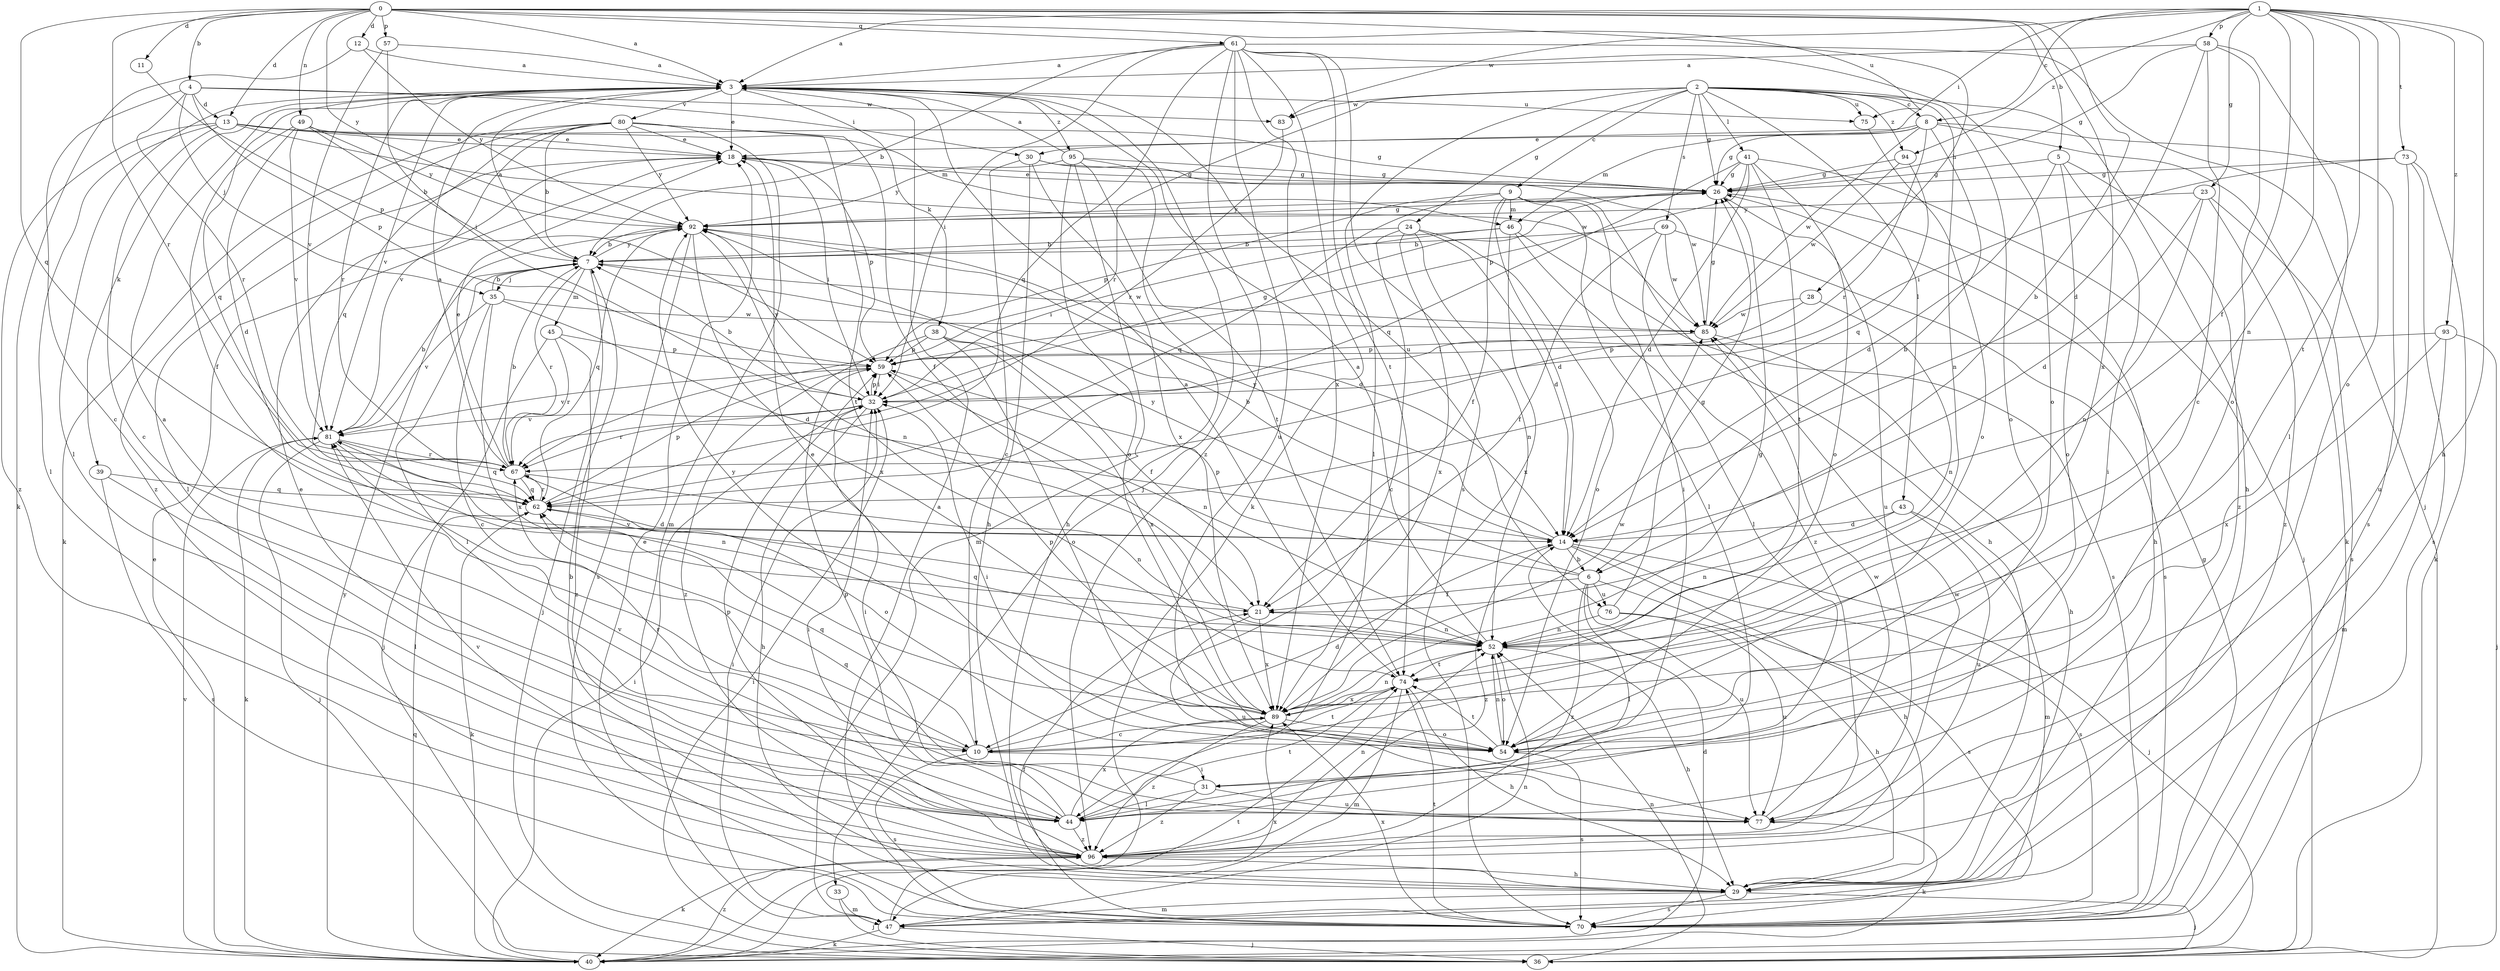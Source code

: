 strict digraph  {
0;
1;
2;
3;
4;
5;
6;
7;
8;
9;
10;
11;
12;
13;
14;
18;
21;
23;
24;
26;
28;
29;
30;
31;
32;
33;
35;
36;
38;
39;
40;
41;
43;
44;
45;
46;
47;
49;
52;
54;
57;
58;
59;
61;
62;
67;
69;
70;
73;
74;
75;
76;
77;
80;
81;
83;
85;
89;
92;
93;
94;
95;
96;
0 -> 3  [label=a];
0 -> 4  [label=b];
0 -> 5  [label=b];
0 -> 6  [label=b];
0 -> 11  [label=d];
0 -> 12  [label=d];
0 -> 13  [label=d];
0 -> 28  [label=h];
0 -> 49  [label=n];
0 -> 57  [label=p];
0 -> 61  [label=q];
0 -> 62  [label=q];
0 -> 67  [label=r];
0 -> 75  [label=u];
0 -> 89  [label=x];
0 -> 92  [label=y];
1 -> 3  [label=a];
1 -> 8  [label=c];
1 -> 21  [label=f];
1 -> 23  [label=g];
1 -> 29  [label=h];
1 -> 30  [label=i];
1 -> 52  [label=n];
1 -> 54  [label=o];
1 -> 58  [label=p];
1 -> 73  [label=t];
1 -> 74  [label=t];
1 -> 83  [label=w];
1 -> 93  [label=z];
1 -> 94  [label=z];
2 -> 8  [label=c];
2 -> 9  [label=c];
2 -> 24  [label=g];
2 -> 26  [label=g];
2 -> 29  [label=h];
2 -> 41  [label=l];
2 -> 43  [label=l];
2 -> 44  [label=l];
2 -> 52  [label=n];
2 -> 54  [label=o];
2 -> 67  [label=r];
2 -> 69  [label=s];
2 -> 75  [label=u];
2 -> 83  [label=w];
2 -> 94  [label=z];
3 -> 18  [label=e];
3 -> 33  [label=j];
3 -> 38  [label=k];
3 -> 39  [label=k];
3 -> 44  [label=l];
3 -> 62  [label=q];
3 -> 67  [label=r];
3 -> 75  [label=u];
3 -> 76  [label=u];
3 -> 80  [label=v];
3 -> 81  [label=v];
3 -> 95  [label=z];
4 -> 10  [label=c];
4 -> 13  [label=d];
4 -> 30  [label=i];
4 -> 35  [label=j];
4 -> 59  [label=p];
4 -> 67  [label=r];
4 -> 83  [label=w];
5 -> 14  [label=d];
5 -> 26  [label=g];
5 -> 31  [label=i];
5 -> 54  [label=o];
5 -> 96  [label=z];
6 -> 21  [label=f];
6 -> 44  [label=l];
6 -> 59  [label=p];
6 -> 70  [label=s];
6 -> 76  [label=u];
6 -> 77  [label=u];
6 -> 92  [label=y];
6 -> 96  [label=z];
7 -> 3  [label=a];
7 -> 35  [label=j];
7 -> 36  [label=j];
7 -> 44  [label=l];
7 -> 45  [label=m];
7 -> 67  [label=r];
7 -> 85  [label=w];
7 -> 92  [label=y];
8 -> 6  [label=b];
8 -> 18  [label=e];
8 -> 26  [label=g];
8 -> 40  [label=k];
8 -> 46  [label=m];
8 -> 67  [label=r];
8 -> 70  [label=s];
8 -> 85  [label=w];
9 -> 14  [label=d];
9 -> 21  [label=f];
9 -> 29  [label=h];
9 -> 31  [label=i];
9 -> 44  [label=l];
9 -> 46  [label=m];
9 -> 59  [label=p];
9 -> 62  [label=q];
10 -> 3  [label=a];
10 -> 14  [label=d];
10 -> 31  [label=i];
10 -> 62  [label=q];
10 -> 70  [label=s];
10 -> 74  [label=t];
11 -> 59  [label=p];
12 -> 3  [label=a];
12 -> 40  [label=k];
12 -> 92  [label=y];
13 -> 10  [label=c];
13 -> 18  [label=e];
13 -> 26  [label=g];
13 -> 44  [label=l];
13 -> 46  [label=m];
13 -> 85  [label=w];
13 -> 96  [label=z];
14 -> 6  [label=b];
14 -> 7  [label=b];
14 -> 29  [label=h];
14 -> 36  [label=j];
14 -> 70  [label=s];
14 -> 92  [label=y];
14 -> 96  [label=z];
18 -> 26  [label=g];
18 -> 32  [label=i];
18 -> 44  [label=l];
18 -> 59  [label=p];
21 -> 52  [label=n];
21 -> 77  [label=u];
21 -> 81  [label=v];
21 -> 89  [label=x];
23 -> 14  [label=d];
23 -> 52  [label=n];
23 -> 70  [label=s];
23 -> 92  [label=y];
23 -> 96  [label=z];
24 -> 7  [label=b];
24 -> 10  [label=c];
24 -> 14  [label=d];
24 -> 52  [label=n];
24 -> 54  [label=o];
24 -> 89  [label=x];
26 -> 18  [label=e];
26 -> 29  [label=h];
26 -> 77  [label=u];
26 -> 92  [label=y];
28 -> 32  [label=i];
28 -> 52  [label=n];
28 -> 85  [label=w];
29 -> 7  [label=b];
29 -> 36  [label=j];
29 -> 47  [label=m];
29 -> 70  [label=s];
30 -> 10  [label=c];
30 -> 26  [label=g];
30 -> 29  [label=h];
30 -> 85  [label=w];
30 -> 89  [label=x];
31 -> 44  [label=l];
31 -> 67  [label=r];
31 -> 77  [label=u];
31 -> 96  [label=z];
32 -> 7  [label=b];
32 -> 26  [label=g];
32 -> 29  [label=h];
32 -> 59  [label=p];
32 -> 67  [label=r];
32 -> 81  [label=v];
32 -> 92  [label=y];
33 -> 36  [label=j];
33 -> 47  [label=m];
35 -> 7  [label=b];
35 -> 10  [label=c];
35 -> 14  [label=d];
35 -> 81  [label=v];
35 -> 85  [label=w];
35 -> 89  [label=x];
36 -> 32  [label=i];
36 -> 52  [label=n];
38 -> 21  [label=f];
38 -> 54  [label=o];
38 -> 59  [label=p];
38 -> 89  [label=x];
38 -> 96  [label=z];
39 -> 44  [label=l];
39 -> 62  [label=q];
39 -> 70  [label=s];
40 -> 14  [label=d];
40 -> 18  [label=e];
40 -> 32  [label=i];
40 -> 62  [label=q];
40 -> 74  [label=t];
40 -> 81  [label=v];
40 -> 92  [label=y];
40 -> 96  [label=z];
41 -> 14  [label=d];
41 -> 26  [label=g];
41 -> 36  [label=j];
41 -> 54  [label=o];
41 -> 59  [label=p];
41 -> 62  [label=q];
41 -> 74  [label=t];
43 -> 14  [label=d];
43 -> 47  [label=m];
43 -> 52  [label=n];
43 -> 77  [label=u];
44 -> 18  [label=e];
44 -> 32  [label=i];
44 -> 59  [label=p];
44 -> 74  [label=t];
44 -> 89  [label=x];
44 -> 96  [label=z];
45 -> 36  [label=j];
45 -> 59  [label=p];
45 -> 67  [label=r];
45 -> 96  [label=z];
46 -> 7  [label=b];
46 -> 32  [label=i];
46 -> 44  [label=l];
46 -> 70  [label=s];
46 -> 89  [label=x];
47 -> 32  [label=i];
47 -> 36  [label=j];
47 -> 40  [label=k];
47 -> 52  [label=n];
47 -> 89  [label=x];
49 -> 7  [label=b];
49 -> 14  [label=d];
49 -> 18  [label=e];
49 -> 21  [label=f];
49 -> 81  [label=v];
49 -> 92  [label=y];
52 -> 3  [label=a];
52 -> 29  [label=h];
52 -> 54  [label=o];
52 -> 62  [label=q];
52 -> 74  [label=t];
54 -> 18  [label=e];
54 -> 32  [label=i];
54 -> 52  [label=n];
54 -> 70  [label=s];
54 -> 74  [label=t];
57 -> 3  [label=a];
57 -> 32  [label=i];
57 -> 81  [label=v];
58 -> 3  [label=a];
58 -> 10  [label=c];
58 -> 14  [label=d];
58 -> 26  [label=g];
58 -> 44  [label=l];
58 -> 54  [label=o];
59 -> 32  [label=i];
59 -> 52  [label=n];
59 -> 81  [label=v];
61 -> 3  [label=a];
61 -> 7  [label=b];
61 -> 32  [label=i];
61 -> 36  [label=j];
61 -> 40  [label=k];
61 -> 54  [label=o];
61 -> 62  [label=q];
61 -> 70  [label=s];
61 -> 74  [label=t];
61 -> 77  [label=u];
61 -> 89  [label=x];
61 -> 96  [label=z];
62 -> 14  [label=d];
62 -> 40  [label=k];
62 -> 59  [label=p];
62 -> 67  [label=r];
67 -> 3  [label=a];
67 -> 7  [label=b];
67 -> 18  [label=e];
67 -> 52  [label=n];
67 -> 54  [label=o];
67 -> 62  [label=q];
69 -> 7  [label=b];
69 -> 21  [label=f];
69 -> 70  [label=s];
69 -> 85  [label=w];
69 -> 96  [label=z];
70 -> 3  [label=a];
70 -> 18  [label=e];
70 -> 21  [label=f];
70 -> 26  [label=g];
70 -> 74  [label=t];
70 -> 89  [label=x];
73 -> 26  [label=g];
73 -> 32  [label=i];
73 -> 40  [label=k];
73 -> 70  [label=s];
73 -> 77  [label=u];
74 -> 3  [label=a];
74 -> 29  [label=h];
74 -> 47  [label=m];
74 -> 89  [label=x];
75 -> 54  [label=o];
76 -> 26  [label=g];
76 -> 29  [label=h];
76 -> 52  [label=n];
76 -> 77  [label=u];
77 -> 40  [label=k];
77 -> 62  [label=q];
77 -> 81  [label=v];
77 -> 85  [label=w];
80 -> 7  [label=b];
80 -> 18  [label=e];
80 -> 21  [label=f];
80 -> 40  [label=k];
80 -> 47  [label=m];
80 -> 62  [label=q];
80 -> 74  [label=t];
80 -> 81  [label=v];
80 -> 92  [label=y];
80 -> 96  [label=z];
81 -> 7  [label=b];
81 -> 36  [label=j];
81 -> 40  [label=k];
81 -> 52  [label=n];
81 -> 62  [label=q];
81 -> 67  [label=r];
83 -> 67  [label=r];
85 -> 26  [label=g];
85 -> 29  [label=h];
85 -> 59  [label=p];
89 -> 10  [label=c];
89 -> 26  [label=g];
89 -> 52  [label=n];
89 -> 54  [label=o];
89 -> 59  [label=p];
89 -> 85  [label=w];
89 -> 92  [label=y];
89 -> 96  [label=z];
92 -> 7  [label=b];
92 -> 14  [label=d];
92 -> 26  [label=g];
92 -> 52  [label=n];
92 -> 62  [label=q];
92 -> 70  [label=s];
92 -> 89  [label=x];
93 -> 36  [label=j];
93 -> 47  [label=m];
93 -> 59  [label=p];
93 -> 89  [label=x];
94 -> 26  [label=g];
94 -> 62  [label=q];
94 -> 85  [label=w];
95 -> 3  [label=a];
95 -> 26  [label=g];
95 -> 29  [label=h];
95 -> 47  [label=m];
95 -> 54  [label=o];
95 -> 74  [label=t];
95 -> 92  [label=y];
96 -> 29  [label=h];
96 -> 32  [label=i];
96 -> 40  [label=k];
96 -> 52  [label=n];
96 -> 59  [label=p];
96 -> 81  [label=v];
96 -> 85  [label=w];
}

